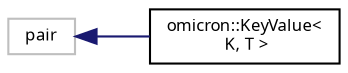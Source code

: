 digraph "Graphical Class Hierarchy"
{
  bgcolor="transparent";
  edge [fontname="FreeSans.ttf",fontsize="8",labelfontname="FreeSans.ttf",labelfontsize="8"];
  node [fontname="FreeSans.ttf",fontsize="8",shape=record];
  rankdir="LR";
  Node1 [label="pair",height=0.2,width=0.4,color="grey75"];
  Node1 -> Node2 [dir="back",color="midnightblue",fontsize="8",style="solid",fontname="FreeSans.ttf"];
  Node2 [label="omicron::KeyValue\<\l K, T \>",height=0.2,width=0.4,color="black",URL="$classomicron_1_1_key_value.html",tooltip="A key-value pair, usually stored in objects of the Dictionary class. "];
}
